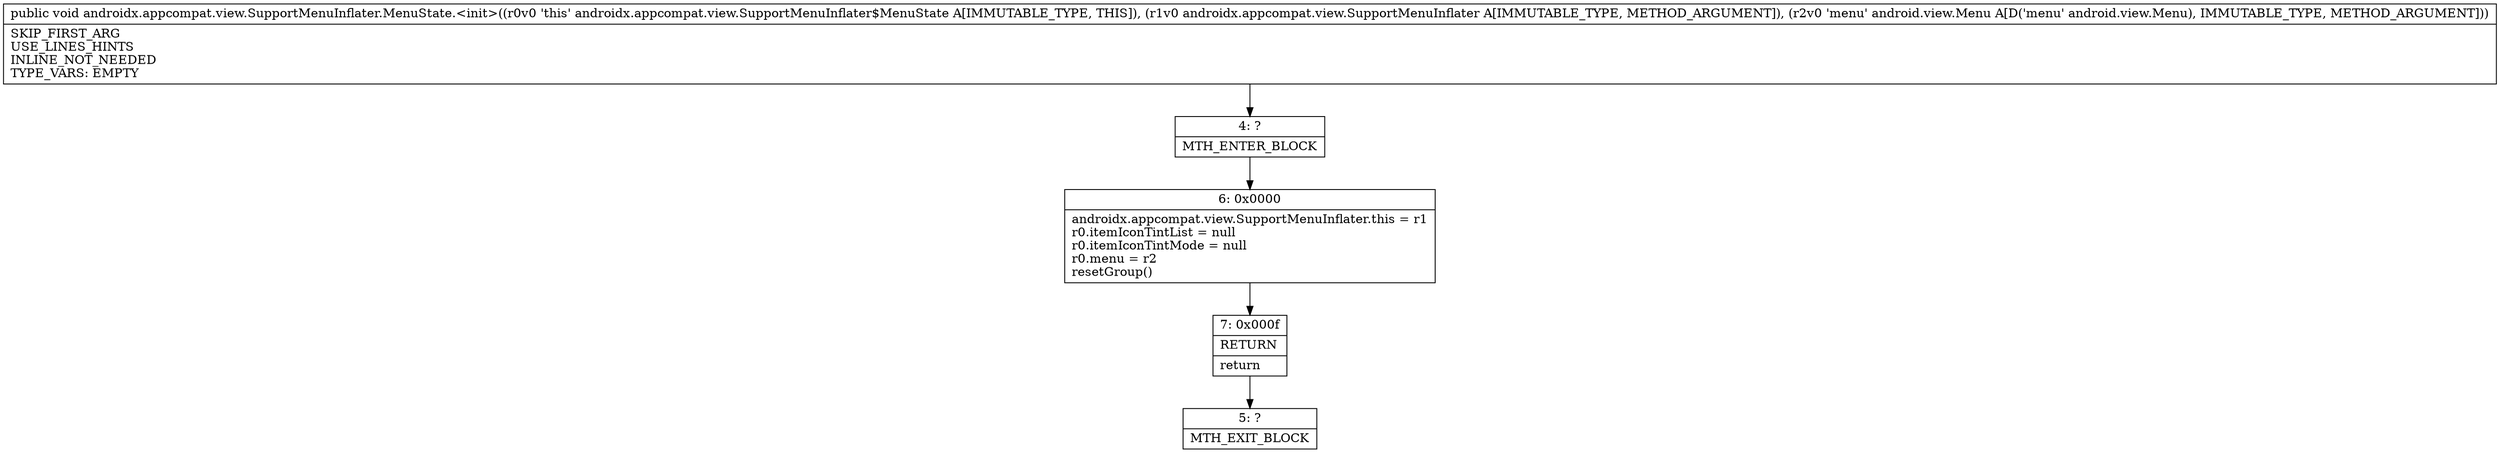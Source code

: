 digraph "CFG forandroidx.appcompat.view.SupportMenuInflater.MenuState.\<init\>(Landroidx\/appcompat\/view\/SupportMenuInflater;Landroid\/view\/Menu;)V" {
Node_4 [shape=record,label="{4\:\ ?|MTH_ENTER_BLOCK\l}"];
Node_6 [shape=record,label="{6\:\ 0x0000|androidx.appcompat.view.SupportMenuInflater.this = r1\lr0.itemIconTintList = null\lr0.itemIconTintMode = null\lr0.menu = r2\lresetGroup()\l}"];
Node_7 [shape=record,label="{7\:\ 0x000f|RETURN\l|return\l}"];
Node_5 [shape=record,label="{5\:\ ?|MTH_EXIT_BLOCK\l}"];
MethodNode[shape=record,label="{public void androidx.appcompat.view.SupportMenuInflater.MenuState.\<init\>((r0v0 'this' androidx.appcompat.view.SupportMenuInflater$MenuState A[IMMUTABLE_TYPE, THIS]), (r1v0 androidx.appcompat.view.SupportMenuInflater A[IMMUTABLE_TYPE, METHOD_ARGUMENT]), (r2v0 'menu' android.view.Menu A[D('menu' android.view.Menu), IMMUTABLE_TYPE, METHOD_ARGUMENT]))  | SKIP_FIRST_ARG\lUSE_LINES_HINTS\lINLINE_NOT_NEEDED\lTYPE_VARS: EMPTY\l}"];
MethodNode -> Node_4;Node_4 -> Node_6;
Node_6 -> Node_7;
Node_7 -> Node_5;
}

